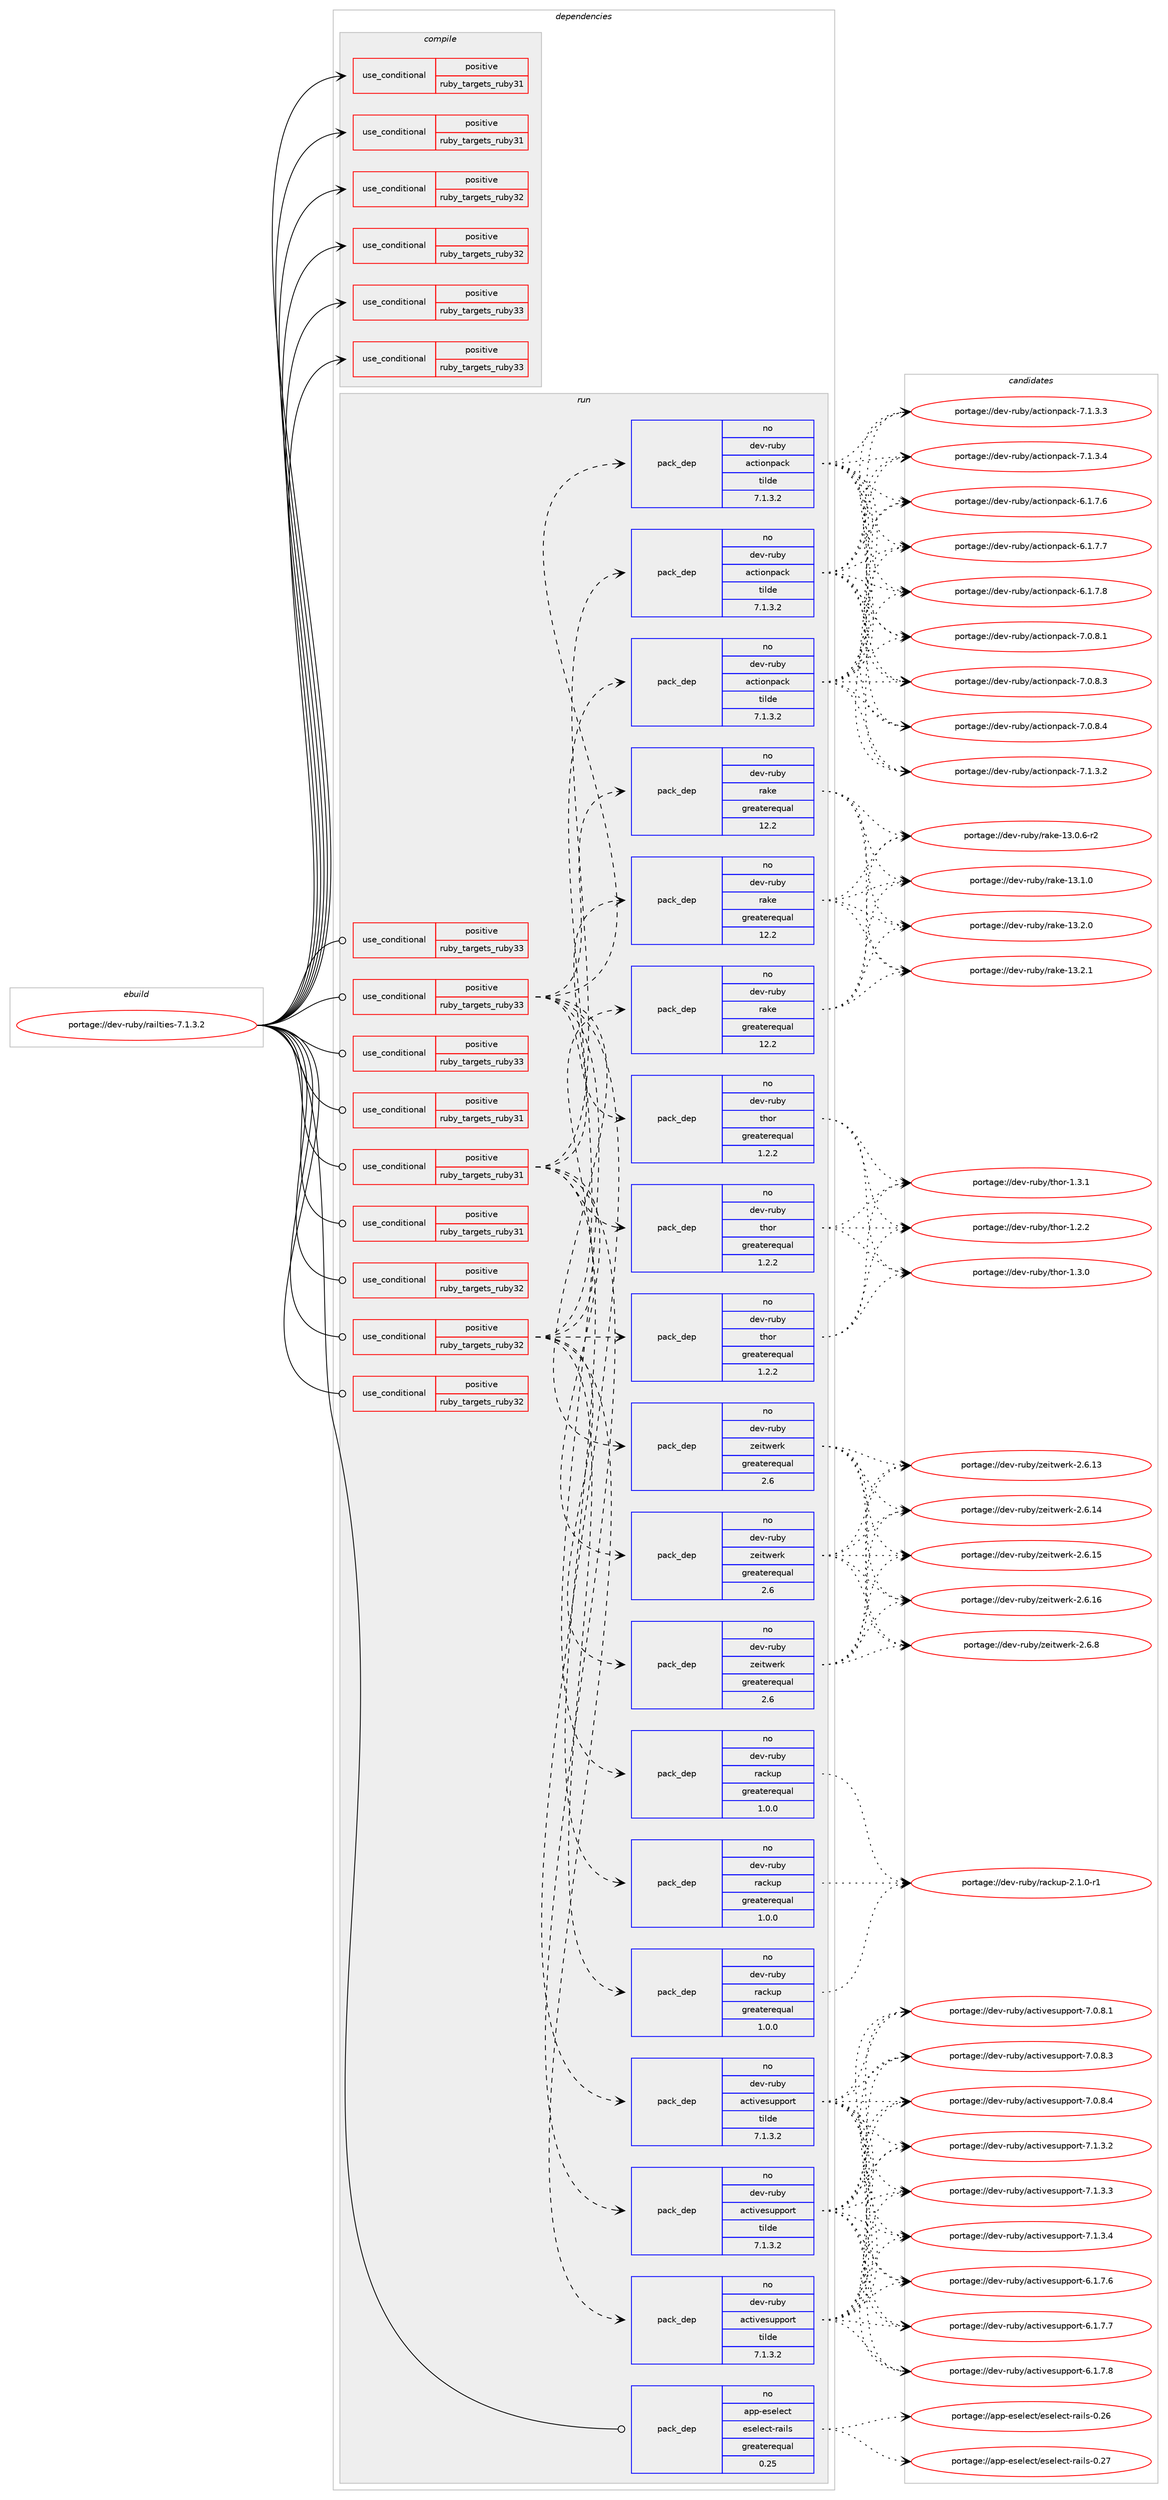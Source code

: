 digraph prolog {

# *************
# Graph options
# *************

newrank=true;
concentrate=true;
compound=true;
graph [rankdir=LR,fontname=Helvetica,fontsize=10,ranksep=1.5];#, ranksep=2.5, nodesep=0.2];
edge  [arrowhead=vee];
node  [fontname=Helvetica,fontsize=10];

# **********
# The ebuild
# **********

subgraph cluster_leftcol {
color=gray;
rank=same;
label=<<i>ebuild</i>>;
id [label="portage://dev-ruby/railties-7.1.3.2", color=red, width=4, href="../dev-ruby/railties-7.1.3.2.svg"];
}

# ****************
# The dependencies
# ****************

subgraph cluster_midcol {
color=gray;
label=<<i>dependencies</i>>;
subgraph cluster_compile {
fillcolor="#eeeeee";
style=filled;
label=<<i>compile</i>>;
subgraph cond52142 {
dependency100495 [label=<<TABLE BORDER="0" CELLBORDER="1" CELLSPACING="0" CELLPADDING="4"><TR><TD ROWSPAN="3" CELLPADDING="10">use_conditional</TD></TR><TR><TD>positive</TD></TR><TR><TD>ruby_targets_ruby31</TD></TR></TABLE>>, shape=none, color=red];
# *** BEGIN UNKNOWN DEPENDENCY TYPE (TODO) ***
# dependency100495 -> package_dependency(portage://dev-ruby/railties-7.1.3.2,install,no,dev-lang,ruby,none,[,,],[slot(3.1)],[])
# *** END UNKNOWN DEPENDENCY TYPE (TODO) ***

}
id:e -> dependency100495:w [weight=20,style="solid",arrowhead="vee"];
subgraph cond52143 {
dependency100496 [label=<<TABLE BORDER="0" CELLBORDER="1" CELLSPACING="0" CELLPADDING="4"><TR><TD ROWSPAN="3" CELLPADDING="10">use_conditional</TD></TR><TR><TD>positive</TD></TR><TR><TD>ruby_targets_ruby31</TD></TR></TABLE>>, shape=none, color=red];
# *** BEGIN UNKNOWN DEPENDENCY TYPE (TODO) ***
# dependency100496 -> package_dependency(portage://dev-ruby/railties-7.1.3.2,install,no,virtual,rubygems,none,[,,],[],[use(enable(ruby_targets_ruby31),negative)])
# *** END UNKNOWN DEPENDENCY TYPE (TODO) ***

}
id:e -> dependency100496:w [weight=20,style="solid",arrowhead="vee"];
subgraph cond52144 {
dependency100497 [label=<<TABLE BORDER="0" CELLBORDER="1" CELLSPACING="0" CELLPADDING="4"><TR><TD ROWSPAN="3" CELLPADDING="10">use_conditional</TD></TR><TR><TD>positive</TD></TR><TR><TD>ruby_targets_ruby32</TD></TR></TABLE>>, shape=none, color=red];
# *** BEGIN UNKNOWN DEPENDENCY TYPE (TODO) ***
# dependency100497 -> package_dependency(portage://dev-ruby/railties-7.1.3.2,install,no,dev-lang,ruby,none,[,,],[slot(3.2)],[])
# *** END UNKNOWN DEPENDENCY TYPE (TODO) ***

}
id:e -> dependency100497:w [weight=20,style="solid",arrowhead="vee"];
subgraph cond52145 {
dependency100498 [label=<<TABLE BORDER="0" CELLBORDER="1" CELLSPACING="0" CELLPADDING="4"><TR><TD ROWSPAN="3" CELLPADDING="10">use_conditional</TD></TR><TR><TD>positive</TD></TR><TR><TD>ruby_targets_ruby32</TD></TR></TABLE>>, shape=none, color=red];
# *** BEGIN UNKNOWN DEPENDENCY TYPE (TODO) ***
# dependency100498 -> package_dependency(portage://dev-ruby/railties-7.1.3.2,install,no,virtual,rubygems,none,[,,],[],[use(enable(ruby_targets_ruby32),negative)])
# *** END UNKNOWN DEPENDENCY TYPE (TODO) ***

}
id:e -> dependency100498:w [weight=20,style="solid",arrowhead="vee"];
subgraph cond52146 {
dependency100499 [label=<<TABLE BORDER="0" CELLBORDER="1" CELLSPACING="0" CELLPADDING="4"><TR><TD ROWSPAN="3" CELLPADDING="10">use_conditional</TD></TR><TR><TD>positive</TD></TR><TR><TD>ruby_targets_ruby33</TD></TR></TABLE>>, shape=none, color=red];
# *** BEGIN UNKNOWN DEPENDENCY TYPE (TODO) ***
# dependency100499 -> package_dependency(portage://dev-ruby/railties-7.1.3.2,install,no,dev-lang,ruby,none,[,,],[slot(3.3)],[])
# *** END UNKNOWN DEPENDENCY TYPE (TODO) ***

}
id:e -> dependency100499:w [weight=20,style="solid",arrowhead="vee"];
subgraph cond52147 {
dependency100500 [label=<<TABLE BORDER="0" CELLBORDER="1" CELLSPACING="0" CELLPADDING="4"><TR><TD ROWSPAN="3" CELLPADDING="10">use_conditional</TD></TR><TR><TD>positive</TD></TR><TR><TD>ruby_targets_ruby33</TD></TR></TABLE>>, shape=none, color=red];
# *** BEGIN UNKNOWN DEPENDENCY TYPE (TODO) ***
# dependency100500 -> package_dependency(portage://dev-ruby/railties-7.1.3.2,install,no,virtual,rubygems,none,[,,],[],[use(enable(ruby_targets_ruby33),negative)])
# *** END UNKNOWN DEPENDENCY TYPE (TODO) ***

}
id:e -> dependency100500:w [weight=20,style="solid",arrowhead="vee"];
}
subgraph cluster_compileandrun {
fillcolor="#eeeeee";
style=filled;
label=<<i>compile and run</i>>;
}
subgraph cluster_run {
fillcolor="#eeeeee";
style=filled;
label=<<i>run</i>>;
subgraph cond52148 {
dependency100501 [label=<<TABLE BORDER="0" CELLBORDER="1" CELLSPACING="0" CELLPADDING="4"><TR><TD ROWSPAN="3" CELLPADDING="10">use_conditional</TD></TR><TR><TD>positive</TD></TR><TR><TD>ruby_targets_ruby31</TD></TR></TABLE>>, shape=none, color=red];
# *** BEGIN UNKNOWN DEPENDENCY TYPE (TODO) ***
# dependency100501 -> package_dependency(portage://dev-ruby/railties-7.1.3.2,run,no,dev-lang,ruby,none,[,,],[slot(3.1)],[])
# *** END UNKNOWN DEPENDENCY TYPE (TODO) ***

}
id:e -> dependency100501:w [weight=20,style="solid",arrowhead="odot"];
subgraph cond52149 {
dependency100502 [label=<<TABLE BORDER="0" CELLBORDER="1" CELLSPACING="0" CELLPADDING="4"><TR><TD ROWSPAN="3" CELLPADDING="10">use_conditional</TD></TR><TR><TD>positive</TD></TR><TR><TD>ruby_targets_ruby31</TD></TR></TABLE>>, shape=none, color=red];
subgraph pack47036 {
dependency100503 [label=<<TABLE BORDER="0" CELLBORDER="1" CELLSPACING="0" CELLPADDING="4" WIDTH="220"><TR><TD ROWSPAN="6" CELLPADDING="30">pack_dep</TD></TR><TR><TD WIDTH="110">no</TD></TR><TR><TD>dev-ruby</TD></TR><TR><TD>actionpack</TD></TR><TR><TD>tilde</TD></TR><TR><TD>7.1.3.2</TD></TR></TABLE>>, shape=none, color=blue];
}
dependency100502:e -> dependency100503:w [weight=20,style="dashed",arrowhead="vee"];
subgraph pack47037 {
dependency100504 [label=<<TABLE BORDER="0" CELLBORDER="1" CELLSPACING="0" CELLPADDING="4" WIDTH="220"><TR><TD ROWSPAN="6" CELLPADDING="30">pack_dep</TD></TR><TR><TD WIDTH="110">no</TD></TR><TR><TD>dev-ruby</TD></TR><TR><TD>activesupport</TD></TR><TR><TD>tilde</TD></TR><TR><TD>7.1.3.2</TD></TR></TABLE>>, shape=none, color=blue];
}
dependency100502:e -> dependency100504:w [weight=20,style="dashed",arrowhead="vee"];
# *** BEGIN UNKNOWN DEPENDENCY TYPE (TODO) ***
# dependency100502 -> package_dependency(portage://dev-ruby/railties-7.1.3.2,run,no,dev-ruby,irb,none,[,,],[],[use(enable(ruby_targets_ruby31),negative)])
# *** END UNKNOWN DEPENDENCY TYPE (TODO) ***

subgraph pack47038 {
dependency100505 [label=<<TABLE BORDER="0" CELLBORDER="1" CELLSPACING="0" CELLPADDING="4" WIDTH="220"><TR><TD ROWSPAN="6" CELLPADDING="30">pack_dep</TD></TR><TR><TD WIDTH="110">no</TD></TR><TR><TD>dev-ruby</TD></TR><TR><TD>rackup</TD></TR><TR><TD>greaterequal</TD></TR><TR><TD>1.0.0</TD></TR></TABLE>>, shape=none, color=blue];
}
dependency100502:e -> dependency100505:w [weight=20,style="dashed",arrowhead="vee"];
subgraph pack47039 {
dependency100506 [label=<<TABLE BORDER="0" CELLBORDER="1" CELLSPACING="0" CELLPADDING="4" WIDTH="220"><TR><TD ROWSPAN="6" CELLPADDING="30">pack_dep</TD></TR><TR><TD WIDTH="110">no</TD></TR><TR><TD>dev-ruby</TD></TR><TR><TD>rake</TD></TR><TR><TD>greaterequal</TD></TR><TR><TD>12.2</TD></TR></TABLE>>, shape=none, color=blue];
}
dependency100502:e -> dependency100506:w [weight=20,style="dashed",arrowhead="vee"];
subgraph pack47040 {
dependency100507 [label=<<TABLE BORDER="0" CELLBORDER="1" CELLSPACING="0" CELLPADDING="4" WIDTH="220"><TR><TD ROWSPAN="6" CELLPADDING="30">pack_dep</TD></TR><TR><TD WIDTH="110">no</TD></TR><TR><TD>dev-ruby</TD></TR><TR><TD>thor</TD></TR><TR><TD>greaterequal</TD></TR><TR><TD>1.2.2</TD></TR></TABLE>>, shape=none, color=blue];
}
dependency100502:e -> dependency100507:w [weight=20,style="dashed",arrowhead="vee"];
subgraph pack47041 {
dependency100508 [label=<<TABLE BORDER="0" CELLBORDER="1" CELLSPACING="0" CELLPADDING="4" WIDTH="220"><TR><TD ROWSPAN="6" CELLPADDING="30">pack_dep</TD></TR><TR><TD WIDTH="110">no</TD></TR><TR><TD>dev-ruby</TD></TR><TR><TD>zeitwerk</TD></TR><TR><TD>greaterequal</TD></TR><TR><TD>2.6</TD></TR></TABLE>>, shape=none, color=blue];
}
dependency100502:e -> dependency100508:w [weight=20,style="dashed",arrowhead="vee"];
}
id:e -> dependency100502:w [weight=20,style="solid",arrowhead="odot"];
subgraph cond52150 {
dependency100509 [label=<<TABLE BORDER="0" CELLBORDER="1" CELLSPACING="0" CELLPADDING="4"><TR><TD ROWSPAN="3" CELLPADDING="10">use_conditional</TD></TR><TR><TD>positive</TD></TR><TR><TD>ruby_targets_ruby31</TD></TR></TABLE>>, shape=none, color=red];
# *** BEGIN UNKNOWN DEPENDENCY TYPE (TODO) ***
# dependency100509 -> package_dependency(portage://dev-ruby/railties-7.1.3.2,run,no,virtual,rubygems,none,[,,],[],[use(enable(ruby_targets_ruby31),negative)])
# *** END UNKNOWN DEPENDENCY TYPE (TODO) ***

}
id:e -> dependency100509:w [weight=20,style="solid",arrowhead="odot"];
subgraph cond52151 {
dependency100510 [label=<<TABLE BORDER="0" CELLBORDER="1" CELLSPACING="0" CELLPADDING="4"><TR><TD ROWSPAN="3" CELLPADDING="10">use_conditional</TD></TR><TR><TD>positive</TD></TR><TR><TD>ruby_targets_ruby32</TD></TR></TABLE>>, shape=none, color=red];
# *** BEGIN UNKNOWN DEPENDENCY TYPE (TODO) ***
# dependency100510 -> package_dependency(portage://dev-ruby/railties-7.1.3.2,run,no,dev-lang,ruby,none,[,,],[slot(3.2)],[])
# *** END UNKNOWN DEPENDENCY TYPE (TODO) ***

}
id:e -> dependency100510:w [weight=20,style="solid",arrowhead="odot"];
subgraph cond52152 {
dependency100511 [label=<<TABLE BORDER="0" CELLBORDER="1" CELLSPACING="0" CELLPADDING="4"><TR><TD ROWSPAN="3" CELLPADDING="10">use_conditional</TD></TR><TR><TD>positive</TD></TR><TR><TD>ruby_targets_ruby32</TD></TR></TABLE>>, shape=none, color=red];
subgraph pack47042 {
dependency100512 [label=<<TABLE BORDER="0" CELLBORDER="1" CELLSPACING="0" CELLPADDING="4" WIDTH="220"><TR><TD ROWSPAN="6" CELLPADDING="30">pack_dep</TD></TR><TR><TD WIDTH="110">no</TD></TR><TR><TD>dev-ruby</TD></TR><TR><TD>actionpack</TD></TR><TR><TD>tilde</TD></TR><TR><TD>7.1.3.2</TD></TR></TABLE>>, shape=none, color=blue];
}
dependency100511:e -> dependency100512:w [weight=20,style="dashed",arrowhead="vee"];
subgraph pack47043 {
dependency100513 [label=<<TABLE BORDER="0" CELLBORDER="1" CELLSPACING="0" CELLPADDING="4" WIDTH="220"><TR><TD ROWSPAN="6" CELLPADDING="30">pack_dep</TD></TR><TR><TD WIDTH="110">no</TD></TR><TR><TD>dev-ruby</TD></TR><TR><TD>activesupport</TD></TR><TR><TD>tilde</TD></TR><TR><TD>7.1.3.2</TD></TR></TABLE>>, shape=none, color=blue];
}
dependency100511:e -> dependency100513:w [weight=20,style="dashed",arrowhead="vee"];
# *** BEGIN UNKNOWN DEPENDENCY TYPE (TODO) ***
# dependency100511 -> package_dependency(portage://dev-ruby/railties-7.1.3.2,run,no,dev-ruby,irb,none,[,,],[],[use(enable(ruby_targets_ruby32),negative)])
# *** END UNKNOWN DEPENDENCY TYPE (TODO) ***

subgraph pack47044 {
dependency100514 [label=<<TABLE BORDER="0" CELLBORDER="1" CELLSPACING="0" CELLPADDING="4" WIDTH="220"><TR><TD ROWSPAN="6" CELLPADDING="30">pack_dep</TD></TR><TR><TD WIDTH="110">no</TD></TR><TR><TD>dev-ruby</TD></TR><TR><TD>rackup</TD></TR><TR><TD>greaterequal</TD></TR><TR><TD>1.0.0</TD></TR></TABLE>>, shape=none, color=blue];
}
dependency100511:e -> dependency100514:w [weight=20,style="dashed",arrowhead="vee"];
subgraph pack47045 {
dependency100515 [label=<<TABLE BORDER="0" CELLBORDER="1" CELLSPACING="0" CELLPADDING="4" WIDTH="220"><TR><TD ROWSPAN="6" CELLPADDING="30">pack_dep</TD></TR><TR><TD WIDTH="110">no</TD></TR><TR><TD>dev-ruby</TD></TR><TR><TD>rake</TD></TR><TR><TD>greaterequal</TD></TR><TR><TD>12.2</TD></TR></TABLE>>, shape=none, color=blue];
}
dependency100511:e -> dependency100515:w [weight=20,style="dashed",arrowhead="vee"];
subgraph pack47046 {
dependency100516 [label=<<TABLE BORDER="0" CELLBORDER="1" CELLSPACING="0" CELLPADDING="4" WIDTH="220"><TR><TD ROWSPAN="6" CELLPADDING="30">pack_dep</TD></TR><TR><TD WIDTH="110">no</TD></TR><TR><TD>dev-ruby</TD></TR><TR><TD>thor</TD></TR><TR><TD>greaterequal</TD></TR><TR><TD>1.2.2</TD></TR></TABLE>>, shape=none, color=blue];
}
dependency100511:e -> dependency100516:w [weight=20,style="dashed",arrowhead="vee"];
subgraph pack47047 {
dependency100517 [label=<<TABLE BORDER="0" CELLBORDER="1" CELLSPACING="0" CELLPADDING="4" WIDTH="220"><TR><TD ROWSPAN="6" CELLPADDING="30">pack_dep</TD></TR><TR><TD WIDTH="110">no</TD></TR><TR><TD>dev-ruby</TD></TR><TR><TD>zeitwerk</TD></TR><TR><TD>greaterequal</TD></TR><TR><TD>2.6</TD></TR></TABLE>>, shape=none, color=blue];
}
dependency100511:e -> dependency100517:w [weight=20,style="dashed",arrowhead="vee"];
}
id:e -> dependency100511:w [weight=20,style="solid",arrowhead="odot"];
subgraph cond52153 {
dependency100518 [label=<<TABLE BORDER="0" CELLBORDER="1" CELLSPACING="0" CELLPADDING="4"><TR><TD ROWSPAN="3" CELLPADDING="10">use_conditional</TD></TR><TR><TD>positive</TD></TR><TR><TD>ruby_targets_ruby32</TD></TR></TABLE>>, shape=none, color=red];
# *** BEGIN UNKNOWN DEPENDENCY TYPE (TODO) ***
# dependency100518 -> package_dependency(portage://dev-ruby/railties-7.1.3.2,run,no,virtual,rubygems,none,[,,],[],[use(enable(ruby_targets_ruby32),negative)])
# *** END UNKNOWN DEPENDENCY TYPE (TODO) ***

}
id:e -> dependency100518:w [weight=20,style="solid",arrowhead="odot"];
subgraph cond52154 {
dependency100519 [label=<<TABLE BORDER="0" CELLBORDER="1" CELLSPACING="0" CELLPADDING="4"><TR><TD ROWSPAN="3" CELLPADDING="10">use_conditional</TD></TR><TR><TD>positive</TD></TR><TR><TD>ruby_targets_ruby33</TD></TR></TABLE>>, shape=none, color=red];
# *** BEGIN UNKNOWN DEPENDENCY TYPE (TODO) ***
# dependency100519 -> package_dependency(portage://dev-ruby/railties-7.1.3.2,run,no,dev-lang,ruby,none,[,,],[slot(3.3)],[])
# *** END UNKNOWN DEPENDENCY TYPE (TODO) ***

}
id:e -> dependency100519:w [weight=20,style="solid",arrowhead="odot"];
subgraph cond52155 {
dependency100520 [label=<<TABLE BORDER="0" CELLBORDER="1" CELLSPACING="0" CELLPADDING="4"><TR><TD ROWSPAN="3" CELLPADDING="10">use_conditional</TD></TR><TR><TD>positive</TD></TR><TR><TD>ruby_targets_ruby33</TD></TR></TABLE>>, shape=none, color=red];
subgraph pack47048 {
dependency100521 [label=<<TABLE BORDER="0" CELLBORDER="1" CELLSPACING="0" CELLPADDING="4" WIDTH="220"><TR><TD ROWSPAN="6" CELLPADDING="30">pack_dep</TD></TR><TR><TD WIDTH="110">no</TD></TR><TR><TD>dev-ruby</TD></TR><TR><TD>actionpack</TD></TR><TR><TD>tilde</TD></TR><TR><TD>7.1.3.2</TD></TR></TABLE>>, shape=none, color=blue];
}
dependency100520:e -> dependency100521:w [weight=20,style="dashed",arrowhead="vee"];
subgraph pack47049 {
dependency100522 [label=<<TABLE BORDER="0" CELLBORDER="1" CELLSPACING="0" CELLPADDING="4" WIDTH="220"><TR><TD ROWSPAN="6" CELLPADDING="30">pack_dep</TD></TR><TR><TD WIDTH="110">no</TD></TR><TR><TD>dev-ruby</TD></TR><TR><TD>activesupport</TD></TR><TR><TD>tilde</TD></TR><TR><TD>7.1.3.2</TD></TR></TABLE>>, shape=none, color=blue];
}
dependency100520:e -> dependency100522:w [weight=20,style="dashed",arrowhead="vee"];
# *** BEGIN UNKNOWN DEPENDENCY TYPE (TODO) ***
# dependency100520 -> package_dependency(portage://dev-ruby/railties-7.1.3.2,run,no,dev-ruby,irb,none,[,,],[],[use(enable(ruby_targets_ruby33),negative)])
# *** END UNKNOWN DEPENDENCY TYPE (TODO) ***

subgraph pack47050 {
dependency100523 [label=<<TABLE BORDER="0" CELLBORDER="1" CELLSPACING="0" CELLPADDING="4" WIDTH="220"><TR><TD ROWSPAN="6" CELLPADDING="30">pack_dep</TD></TR><TR><TD WIDTH="110">no</TD></TR><TR><TD>dev-ruby</TD></TR><TR><TD>rackup</TD></TR><TR><TD>greaterequal</TD></TR><TR><TD>1.0.0</TD></TR></TABLE>>, shape=none, color=blue];
}
dependency100520:e -> dependency100523:w [weight=20,style="dashed",arrowhead="vee"];
subgraph pack47051 {
dependency100524 [label=<<TABLE BORDER="0" CELLBORDER="1" CELLSPACING="0" CELLPADDING="4" WIDTH="220"><TR><TD ROWSPAN="6" CELLPADDING="30">pack_dep</TD></TR><TR><TD WIDTH="110">no</TD></TR><TR><TD>dev-ruby</TD></TR><TR><TD>rake</TD></TR><TR><TD>greaterequal</TD></TR><TR><TD>12.2</TD></TR></TABLE>>, shape=none, color=blue];
}
dependency100520:e -> dependency100524:w [weight=20,style="dashed",arrowhead="vee"];
subgraph pack47052 {
dependency100525 [label=<<TABLE BORDER="0" CELLBORDER="1" CELLSPACING="0" CELLPADDING="4" WIDTH="220"><TR><TD ROWSPAN="6" CELLPADDING="30">pack_dep</TD></TR><TR><TD WIDTH="110">no</TD></TR><TR><TD>dev-ruby</TD></TR><TR><TD>thor</TD></TR><TR><TD>greaterequal</TD></TR><TR><TD>1.2.2</TD></TR></TABLE>>, shape=none, color=blue];
}
dependency100520:e -> dependency100525:w [weight=20,style="dashed",arrowhead="vee"];
subgraph pack47053 {
dependency100526 [label=<<TABLE BORDER="0" CELLBORDER="1" CELLSPACING="0" CELLPADDING="4" WIDTH="220"><TR><TD ROWSPAN="6" CELLPADDING="30">pack_dep</TD></TR><TR><TD WIDTH="110">no</TD></TR><TR><TD>dev-ruby</TD></TR><TR><TD>zeitwerk</TD></TR><TR><TD>greaterequal</TD></TR><TR><TD>2.6</TD></TR></TABLE>>, shape=none, color=blue];
}
dependency100520:e -> dependency100526:w [weight=20,style="dashed",arrowhead="vee"];
}
id:e -> dependency100520:w [weight=20,style="solid",arrowhead="odot"];
subgraph cond52156 {
dependency100527 [label=<<TABLE BORDER="0" CELLBORDER="1" CELLSPACING="0" CELLPADDING="4"><TR><TD ROWSPAN="3" CELLPADDING="10">use_conditional</TD></TR><TR><TD>positive</TD></TR><TR><TD>ruby_targets_ruby33</TD></TR></TABLE>>, shape=none, color=red];
# *** BEGIN UNKNOWN DEPENDENCY TYPE (TODO) ***
# dependency100527 -> package_dependency(portage://dev-ruby/railties-7.1.3.2,run,no,virtual,rubygems,none,[,,],[],[use(enable(ruby_targets_ruby33),negative)])
# *** END UNKNOWN DEPENDENCY TYPE (TODO) ***

}
id:e -> dependency100527:w [weight=20,style="solid",arrowhead="odot"];
subgraph pack47054 {
dependency100528 [label=<<TABLE BORDER="0" CELLBORDER="1" CELLSPACING="0" CELLPADDING="4" WIDTH="220"><TR><TD ROWSPAN="6" CELLPADDING="30">pack_dep</TD></TR><TR><TD WIDTH="110">no</TD></TR><TR><TD>app-eselect</TD></TR><TR><TD>eselect-rails</TD></TR><TR><TD>greaterequal</TD></TR><TR><TD>0.25</TD></TR></TABLE>>, shape=none, color=blue];
}
id:e -> dependency100528:w [weight=20,style="solid",arrowhead="odot"];
}
}

# **************
# The candidates
# **************

subgraph cluster_choices {
rank=same;
color=gray;
label=<<i>candidates</i>>;

subgraph choice47036 {
color=black;
nodesep=1;
choice100101118451141179812147979911610511111011297991074554464946554654 [label="portage://dev-ruby/actionpack-6.1.7.6", color=red, width=4,href="../dev-ruby/actionpack-6.1.7.6.svg"];
choice100101118451141179812147979911610511111011297991074554464946554655 [label="portage://dev-ruby/actionpack-6.1.7.7", color=red, width=4,href="../dev-ruby/actionpack-6.1.7.7.svg"];
choice100101118451141179812147979911610511111011297991074554464946554656 [label="portage://dev-ruby/actionpack-6.1.7.8", color=red, width=4,href="../dev-ruby/actionpack-6.1.7.8.svg"];
choice100101118451141179812147979911610511111011297991074555464846564649 [label="portage://dev-ruby/actionpack-7.0.8.1", color=red, width=4,href="../dev-ruby/actionpack-7.0.8.1.svg"];
choice100101118451141179812147979911610511111011297991074555464846564651 [label="portage://dev-ruby/actionpack-7.0.8.3", color=red, width=4,href="../dev-ruby/actionpack-7.0.8.3.svg"];
choice100101118451141179812147979911610511111011297991074555464846564652 [label="portage://dev-ruby/actionpack-7.0.8.4", color=red, width=4,href="../dev-ruby/actionpack-7.0.8.4.svg"];
choice100101118451141179812147979911610511111011297991074555464946514650 [label="portage://dev-ruby/actionpack-7.1.3.2", color=red, width=4,href="../dev-ruby/actionpack-7.1.3.2.svg"];
choice100101118451141179812147979911610511111011297991074555464946514651 [label="portage://dev-ruby/actionpack-7.1.3.3", color=red, width=4,href="../dev-ruby/actionpack-7.1.3.3.svg"];
choice100101118451141179812147979911610511111011297991074555464946514652 [label="portage://dev-ruby/actionpack-7.1.3.4", color=red, width=4,href="../dev-ruby/actionpack-7.1.3.4.svg"];
dependency100503:e -> choice100101118451141179812147979911610511111011297991074554464946554654:w [style=dotted,weight="100"];
dependency100503:e -> choice100101118451141179812147979911610511111011297991074554464946554655:w [style=dotted,weight="100"];
dependency100503:e -> choice100101118451141179812147979911610511111011297991074554464946554656:w [style=dotted,weight="100"];
dependency100503:e -> choice100101118451141179812147979911610511111011297991074555464846564649:w [style=dotted,weight="100"];
dependency100503:e -> choice100101118451141179812147979911610511111011297991074555464846564651:w [style=dotted,weight="100"];
dependency100503:e -> choice100101118451141179812147979911610511111011297991074555464846564652:w [style=dotted,weight="100"];
dependency100503:e -> choice100101118451141179812147979911610511111011297991074555464946514650:w [style=dotted,weight="100"];
dependency100503:e -> choice100101118451141179812147979911610511111011297991074555464946514651:w [style=dotted,weight="100"];
dependency100503:e -> choice100101118451141179812147979911610511111011297991074555464946514652:w [style=dotted,weight="100"];
}
subgraph choice47037 {
color=black;
nodesep=1;
choice10010111845114117981214797991161051181011151171121121111141164554464946554654 [label="portage://dev-ruby/activesupport-6.1.7.6", color=red, width=4,href="../dev-ruby/activesupport-6.1.7.6.svg"];
choice10010111845114117981214797991161051181011151171121121111141164554464946554655 [label="portage://dev-ruby/activesupport-6.1.7.7", color=red, width=4,href="../dev-ruby/activesupport-6.1.7.7.svg"];
choice10010111845114117981214797991161051181011151171121121111141164554464946554656 [label="portage://dev-ruby/activesupport-6.1.7.8", color=red, width=4,href="../dev-ruby/activesupport-6.1.7.8.svg"];
choice10010111845114117981214797991161051181011151171121121111141164555464846564649 [label="portage://dev-ruby/activesupport-7.0.8.1", color=red, width=4,href="../dev-ruby/activesupport-7.0.8.1.svg"];
choice10010111845114117981214797991161051181011151171121121111141164555464846564651 [label="portage://dev-ruby/activesupport-7.0.8.3", color=red, width=4,href="../dev-ruby/activesupport-7.0.8.3.svg"];
choice10010111845114117981214797991161051181011151171121121111141164555464846564652 [label="portage://dev-ruby/activesupport-7.0.8.4", color=red, width=4,href="../dev-ruby/activesupport-7.0.8.4.svg"];
choice10010111845114117981214797991161051181011151171121121111141164555464946514650 [label="portage://dev-ruby/activesupport-7.1.3.2", color=red, width=4,href="../dev-ruby/activesupport-7.1.3.2.svg"];
choice10010111845114117981214797991161051181011151171121121111141164555464946514651 [label="portage://dev-ruby/activesupport-7.1.3.3", color=red, width=4,href="../dev-ruby/activesupport-7.1.3.3.svg"];
choice10010111845114117981214797991161051181011151171121121111141164555464946514652 [label="portage://dev-ruby/activesupport-7.1.3.4", color=red, width=4,href="../dev-ruby/activesupport-7.1.3.4.svg"];
dependency100504:e -> choice10010111845114117981214797991161051181011151171121121111141164554464946554654:w [style=dotted,weight="100"];
dependency100504:e -> choice10010111845114117981214797991161051181011151171121121111141164554464946554655:w [style=dotted,weight="100"];
dependency100504:e -> choice10010111845114117981214797991161051181011151171121121111141164554464946554656:w [style=dotted,weight="100"];
dependency100504:e -> choice10010111845114117981214797991161051181011151171121121111141164555464846564649:w [style=dotted,weight="100"];
dependency100504:e -> choice10010111845114117981214797991161051181011151171121121111141164555464846564651:w [style=dotted,weight="100"];
dependency100504:e -> choice10010111845114117981214797991161051181011151171121121111141164555464846564652:w [style=dotted,weight="100"];
dependency100504:e -> choice10010111845114117981214797991161051181011151171121121111141164555464946514650:w [style=dotted,weight="100"];
dependency100504:e -> choice10010111845114117981214797991161051181011151171121121111141164555464946514651:w [style=dotted,weight="100"];
dependency100504:e -> choice10010111845114117981214797991161051181011151171121121111141164555464946514652:w [style=dotted,weight="100"];
}
subgraph choice47038 {
color=black;
nodesep=1;
choice10010111845114117981214711497991071171124550464946484511449 [label="portage://dev-ruby/rackup-2.1.0-r1", color=red, width=4,href="../dev-ruby/rackup-2.1.0-r1.svg"];
dependency100505:e -> choice10010111845114117981214711497991071171124550464946484511449:w [style=dotted,weight="100"];
}
subgraph choice47039 {
color=black;
nodesep=1;
choice10010111845114117981214711497107101454951464846544511450 [label="portage://dev-ruby/rake-13.0.6-r2", color=red, width=4,href="../dev-ruby/rake-13.0.6-r2.svg"];
choice1001011184511411798121471149710710145495146494648 [label="portage://dev-ruby/rake-13.1.0", color=red, width=4,href="../dev-ruby/rake-13.1.0.svg"];
choice1001011184511411798121471149710710145495146504648 [label="portage://dev-ruby/rake-13.2.0", color=red, width=4,href="../dev-ruby/rake-13.2.0.svg"];
choice1001011184511411798121471149710710145495146504649 [label="portage://dev-ruby/rake-13.2.1", color=red, width=4,href="../dev-ruby/rake-13.2.1.svg"];
dependency100506:e -> choice10010111845114117981214711497107101454951464846544511450:w [style=dotted,weight="100"];
dependency100506:e -> choice1001011184511411798121471149710710145495146494648:w [style=dotted,weight="100"];
dependency100506:e -> choice1001011184511411798121471149710710145495146504648:w [style=dotted,weight="100"];
dependency100506:e -> choice1001011184511411798121471149710710145495146504649:w [style=dotted,weight="100"];
}
subgraph choice47040 {
color=black;
nodesep=1;
choice100101118451141179812147116104111114454946504650 [label="portage://dev-ruby/thor-1.2.2", color=red, width=4,href="../dev-ruby/thor-1.2.2.svg"];
choice100101118451141179812147116104111114454946514648 [label="portage://dev-ruby/thor-1.3.0", color=red, width=4,href="../dev-ruby/thor-1.3.0.svg"];
choice100101118451141179812147116104111114454946514649 [label="portage://dev-ruby/thor-1.3.1", color=red, width=4,href="../dev-ruby/thor-1.3.1.svg"];
dependency100507:e -> choice100101118451141179812147116104111114454946504650:w [style=dotted,weight="100"];
dependency100507:e -> choice100101118451141179812147116104111114454946514648:w [style=dotted,weight="100"];
dependency100507:e -> choice100101118451141179812147116104111114454946514649:w [style=dotted,weight="100"];
}
subgraph choice47041 {
color=black;
nodesep=1;
choice10010111845114117981214712210110511611910111410745504654464951 [label="portage://dev-ruby/zeitwerk-2.6.13", color=red, width=4,href="../dev-ruby/zeitwerk-2.6.13.svg"];
choice10010111845114117981214712210110511611910111410745504654464952 [label="portage://dev-ruby/zeitwerk-2.6.14", color=red, width=4,href="../dev-ruby/zeitwerk-2.6.14.svg"];
choice10010111845114117981214712210110511611910111410745504654464953 [label="portage://dev-ruby/zeitwerk-2.6.15", color=red, width=4,href="../dev-ruby/zeitwerk-2.6.15.svg"];
choice10010111845114117981214712210110511611910111410745504654464954 [label="portage://dev-ruby/zeitwerk-2.6.16", color=red, width=4,href="../dev-ruby/zeitwerk-2.6.16.svg"];
choice100101118451141179812147122101105116119101114107455046544656 [label="portage://dev-ruby/zeitwerk-2.6.8", color=red, width=4,href="../dev-ruby/zeitwerk-2.6.8.svg"];
dependency100508:e -> choice10010111845114117981214712210110511611910111410745504654464951:w [style=dotted,weight="100"];
dependency100508:e -> choice10010111845114117981214712210110511611910111410745504654464952:w [style=dotted,weight="100"];
dependency100508:e -> choice10010111845114117981214712210110511611910111410745504654464953:w [style=dotted,weight="100"];
dependency100508:e -> choice10010111845114117981214712210110511611910111410745504654464954:w [style=dotted,weight="100"];
dependency100508:e -> choice100101118451141179812147122101105116119101114107455046544656:w [style=dotted,weight="100"];
}
subgraph choice47042 {
color=black;
nodesep=1;
choice100101118451141179812147979911610511111011297991074554464946554654 [label="portage://dev-ruby/actionpack-6.1.7.6", color=red, width=4,href="../dev-ruby/actionpack-6.1.7.6.svg"];
choice100101118451141179812147979911610511111011297991074554464946554655 [label="portage://dev-ruby/actionpack-6.1.7.7", color=red, width=4,href="../dev-ruby/actionpack-6.1.7.7.svg"];
choice100101118451141179812147979911610511111011297991074554464946554656 [label="portage://dev-ruby/actionpack-6.1.7.8", color=red, width=4,href="../dev-ruby/actionpack-6.1.7.8.svg"];
choice100101118451141179812147979911610511111011297991074555464846564649 [label="portage://dev-ruby/actionpack-7.0.8.1", color=red, width=4,href="../dev-ruby/actionpack-7.0.8.1.svg"];
choice100101118451141179812147979911610511111011297991074555464846564651 [label="portage://dev-ruby/actionpack-7.0.8.3", color=red, width=4,href="../dev-ruby/actionpack-7.0.8.3.svg"];
choice100101118451141179812147979911610511111011297991074555464846564652 [label="portage://dev-ruby/actionpack-7.0.8.4", color=red, width=4,href="../dev-ruby/actionpack-7.0.8.4.svg"];
choice100101118451141179812147979911610511111011297991074555464946514650 [label="portage://dev-ruby/actionpack-7.1.3.2", color=red, width=4,href="../dev-ruby/actionpack-7.1.3.2.svg"];
choice100101118451141179812147979911610511111011297991074555464946514651 [label="portage://dev-ruby/actionpack-7.1.3.3", color=red, width=4,href="../dev-ruby/actionpack-7.1.3.3.svg"];
choice100101118451141179812147979911610511111011297991074555464946514652 [label="portage://dev-ruby/actionpack-7.1.3.4", color=red, width=4,href="../dev-ruby/actionpack-7.1.3.4.svg"];
dependency100512:e -> choice100101118451141179812147979911610511111011297991074554464946554654:w [style=dotted,weight="100"];
dependency100512:e -> choice100101118451141179812147979911610511111011297991074554464946554655:w [style=dotted,weight="100"];
dependency100512:e -> choice100101118451141179812147979911610511111011297991074554464946554656:w [style=dotted,weight="100"];
dependency100512:e -> choice100101118451141179812147979911610511111011297991074555464846564649:w [style=dotted,weight="100"];
dependency100512:e -> choice100101118451141179812147979911610511111011297991074555464846564651:w [style=dotted,weight="100"];
dependency100512:e -> choice100101118451141179812147979911610511111011297991074555464846564652:w [style=dotted,weight="100"];
dependency100512:e -> choice100101118451141179812147979911610511111011297991074555464946514650:w [style=dotted,weight="100"];
dependency100512:e -> choice100101118451141179812147979911610511111011297991074555464946514651:w [style=dotted,weight="100"];
dependency100512:e -> choice100101118451141179812147979911610511111011297991074555464946514652:w [style=dotted,weight="100"];
}
subgraph choice47043 {
color=black;
nodesep=1;
choice10010111845114117981214797991161051181011151171121121111141164554464946554654 [label="portage://dev-ruby/activesupport-6.1.7.6", color=red, width=4,href="../dev-ruby/activesupport-6.1.7.6.svg"];
choice10010111845114117981214797991161051181011151171121121111141164554464946554655 [label="portage://dev-ruby/activesupport-6.1.7.7", color=red, width=4,href="../dev-ruby/activesupport-6.1.7.7.svg"];
choice10010111845114117981214797991161051181011151171121121111141164554464946554656 [label="portage://dev-ruby/activesupport-6.1.7.8", color=red, width=4,href="../dev-ruby/activesupport-6.1.7.8.svg"];
choice10010111845114117981214797991161051181011151171121121111141164555464846564649 [label="portage://dev-ruby/activesupport-7.0.8.1", color=red, width=4,href="../dev-ruby/activesupport-7.0.8.1.svg"];
choice10010111845114117981214797991161051181011151171121121111141164555464846564651 [label="portage://dev-ruby/activesupport-7.0.8.3", color=red, width=4,href="../dev-ruby/activesupport-7.0.8.3.svg"];
choice10010111845114117981214797991161051181011151171121121111141164555464846564652 [label="portage://dev-ruby/activesupport-7.0.8.4", color=red, width=4,href="../dev-ruby/activesupport-7.0.8.4.svg"];
choice10010111845114117981214797991161051181011151171121121111141164555464946514650 [label="portage://dev-ruby/activesupport-7.1.3.2", color=red, width=4,href="../dev-ruby/activesupport-7.1.3.2.svg"];
choice10010111845114117981214797991161051181011151171121121111141164555464946514651 [label="portage://dev-ruby/activesupport-7.1.3.3", color=red, width=4,href="../dev-ruby/activesupport-7.1.3.3.svg"];
choice10010111845114117981214797991161051181011151171121121111141164555464946514652 [label="portage://dev-ruby/activesupport-7.1.3.4", color=red, width=4,href="../dev-ruby/activesupport-7.1.3.4.svg"];
dependency100513:e -> choice10010111845114117981214797991161051181011151171121121111141164554464946554654:w [style=dotted,weight="100"];
dependency100513:e -> choice10010111845114117981214797991161051181011151171121121111141164554464946554655:w [style=dotted,weight="100"];
dependency100513:e -> choice10010111845114117981214797991161051181011151171121121111141164554464946554656:w [style=dotted,weight="100"];
dependency100513:e -> choice10010111845114117981214797991161051181011151171121121111141164555464846564649:w [style=dotted,weight="100"];
dependency100513:e -> choice10010111845114117981214797991161051181011151171121121111141164555464846564651:w [style=dotted,weight="100"];
dependency100513:e -> choice10010111845114117981214797991161051181011151171121121111141164555464846564652:w [style=dotted,weight="100"];
dependency100513:e -> choice10010111845114117981214797991161051181011151171121121111141164555464946514650:w [style=dotted,weight="100"];
dependency100513:e -> choice10010111845114117981214797991161051181011151171121121111141164555464946514651:w [style=dotted,weight="100"];
dependency100513:e -> choice10010111845114117981214797991161051181011151171121121111141164555464946514652:w [style=dotted,weight="100"];
}
subgraph choice47044 {
color=black;
nodesep=1;
choice10010111845114117981214711497991071171124550464946484511449 [label="portage://dev-ruby/rackup-2.1.0-r1", color=red, width=4,href="../dev-ruby/rackup-2.1.0-r1.svg"];
dependency100514:e -> choice10010111845114117981214711497991071171124550464946484511449:w [style=dotted,weight="100"];
}
subgraph choice47045 {
color=black;
nodesep=1;
choice10010111845114117981214711497107101454951464846544511450 [label="portage://dev-ruby/rake-13.0.6-r2", color=red, width=4,href="../dev-ruby/rake-13.0.6-r2.svg"];
choice1001011184511411798121471149710710145495146494648 [label="portage://dev-ruby/rake-13.1.0", color=red, width=4,href="../dev-ruby/rake-13.1.0.svg"];
choice1001011184511411798121471149710710145495146504648 [label="portage://dev-ruby/rake-13.2.0", color=red, width=4,href="../dev-ruby/rake-13.2.0.svg"];
choice1001011184511411798121471149710710145495146504649 [label="portage://dev-ruby/rake-13.2.1", color=red, width=4,href="../dev-ruby/rake-13.2.1.svg"];
dependency100515:e -> choice10010111845114117981214711497107101454951464846544511450:w [style=dotted,weight="100"];
dependency100515:e -> choice1001011184511411798121471149710710145495146494648:w [style=dotted,weight="100"];
dependency100515:e -> choice1001011184511411798121471149710710145495146504648:w [style=dotted,weight="100"];
dependency100515:e -> choice1001011184511411798121471149710710145495146504649:w [style=dotted,weight="100"];
}
subgraph choice47046 {
color=black;
nodesep=1;
choice100101118451141179812147116104111114454946504650 [label="portage://dev-ruby/thor-1.2.2", color=red, width=4,href="../dev-ruby/thor-1.2.2.svg"];
choice100101118451141179812147116104111114454946514648 [label="portage://dev-ruby/thor-1.3.0", color=red, width=4,href="../dev-ruby/thor-1.3.0.svg"];
choice100101118451141179812147116104111114454946514649 [label="portage://dev-ruby/thor-1.3.1", color=red, width=4,href="../dev-ruby/thor-1.3.1.svg"];
dependency100516:e -> choice100101118451141179812147116104111114454946504650:w [style=dotted,weight="100"];
dependency100516:e -> choice100101118451141179812147116104111114454946514648:w [style=dotted,weight="100"];
dependency100516:e -> choice100101118451141179812147116104111114454946514649:w [style=dotted,weight="100"];
}
subgraph choice47047 {
color=black;
nodesep=1;
choice10010111845114117981214712210110511611910111410745504654464951 [label="portage://dev-ruby/zeitwerk-2.6.13", color=red, width=4,href="../dev-ruby/zeitwerk-2.6.13.svg"];
choice10010111845114117981214712210110511611910111410745504654464952 [label="portage://dev-ruby/zeitwerk-2.6.14", color=red, width=4,href="../dev-ruby/zeitwerk-2.6.14.svg"];
choice10010111845114117981214712210110511611910111410745504654464953 [label="portage://dev-ruby/zeitwerk-2.6.15", color=red, width=4,href="../dev-ruby/zeitwerk-2.6.15.svg"];
choice10010111845114117981214712210110511611910111410745504654464954 [label="portage://dev-ruby/zeitwerk-2.6.16", color=red, width=4,href="../dev-ruby/zeitwerk-2.6.16.svg"];
choice100101118451141179812147122101105116119101114107455046544656 [label="portage://dev-ruby/zeitwerk-2.6.8", color=red, width=4,href="../dev-ruby/zeitwerk-2.6.8.svg"];
dependency100517:e -> choice10010111845114117981214712210110511611910111410745504654464951:w [style=dotted,weight="100"];
dependency100517:e -> choice10010111845114117981214712210110511611910111410745504654464952:w [style=dotted,weight="100"];
dependency100517:e -> choice10010111845114117981214712210110511611910111410745504654464953:w [style=dotted,weight="100"];
dependency100517:e -> choice10010111845114117981214712210110511611910111410745504654464954:w [style=dotted,weight="100"];
dependency100517:e -> choice100101118451141179812147122101105116119101114107455046544656:w [style=dotted,weight="100"];
}
subgraph choice47048 {
color=black;
nodesep=1;
choice100101118451141179812147979911610511111011297991074554464946554654 [label="portage://dev-ruby/actionpack-6.1.7.6", color=red, width=4,href="../dev-ruby/actionpack-6.1.7.6.svg"];
choice100101118451141179812147979911610511111011297991074554464946554655 [label="portage://dev-ruby/actionpack-6.1.7.7", color=red, width=4,href="../dev-ruby/actionpack-6.1.7.7.svg"];
choice100101118451141179812147979911610511111011297991074554464946554656 [label="portage://dev-ruby/actionpack-6.1.7.8", color=red, width=4,href="../dev-ruby/actionpack-6.1.7.8.svg"];
choice100101118451141179812147979911610511111011297991074555464846564649 [label="portage://dev-ruby/actionpack-7.0.8.1", color=red, width=4,href="../dev-ruby/actionpack-7.0.8.1.svg"];
choice100101118451141179812147979911610511111011297991074555464846564651 [label="portage://dev-ruby/actionpack-7.0.8.3", color=red, width=4,href="../dev-ruby/actionpack-7.0.8.3.svg"];
choice100101118451141179812147979911610511111011297991074555464846564652 [label="portage://dev-ruby/actionpack-7.0.8.4", color=red, width=4,href="../dev-ruby/actionpack-7.0.8.4.svg"];
choice100101118451141179812147979911610511111011297991074555464946514650 [label="portage://dev-ruby/actionpack-7.1.3.2", color=red, width=4,href="../dev-ruby/actionpack-7.1.3.2.svg"];
choice100101118451141179812147979911610511111011297991074555464946514651 [label="portage://dev-ruby/actionpack-7.1.3.3", color=red, width=4,href="../dev-ruby/actionpack-7.1.3.3.svg"];
choice100101118451141179812147979911610511111011297991074555464946514652 [label="portage://dev-ruby/actionpack-7.1.3.4", color=red, width=4,href="../dev-ruby/actionpack-7.1.3.4.svg"];
dependency100521:e -> choice100101118451141179812147979911610511111011297991074554464946554654:w [style=dotted,weight="100"];
dependency100521:e -> choice100101118451141179812147979911610511111011297991074554464946554655:w [style=dotted,weight="100"];
dependency100521:e -> choice100101118451141179812147979911610511111011297991074554464946554656:w [style=dotted,weight="100"];
dependency100521:e -> choice100101118451141179812147979911610511111011297991074555464846564649:w [style=dotted,weight="100"];
dependency100521:e -> choice100101118451141179812147979911610511111011297991074555464846564651:w [style=dotted,weight="100"];
dependency100521:e -> choice100101118451141179812147979911610511111011297991074555464846564652:w [style=dotted,weight="100"];
dependency100521:e -> choice100101118451141179812147979911610511111011297991074555464946514650:w [style=dotted,weight="100"];
dependency100521:e -> choice100101118451141179812147979911610511111011297991074555464946514651:w [style=dotted,weight="100"];
dependency100521:e -> choice100101118451141179812147979911610511111011297991074555464946514652:w [style=dotted,weight="100"];
}
subgraph choice47049 {
color=black;
nodesep=1;
choice10010111845114117981214797991161051181011151171121121111141164554464946554654 [label="portage://dev-ruby/activesupport-6.1.7.6", color=red, width=4,href="../dev-ruby/activesupport-6.1.7.6.svg"];
choice10010111845114117981214797991161051181011151171121121111141164554464946554655 [label="portage://dev-ruby/activesupport-6.1.7.7", color=red, width=4,href="../dev-ruby/activesupport-6.1.7.7.svg"];
choice10010111845114117981214797991161051181011151171121121111141164554464946554656 [label="portage://dev-ruby/activesupport-6.1.7.8", color=red, width=4,href="../dev-ruby/activesupport-6.1.7.8.svg"];
choice10010111845114117981214797991161051181011151171121121111141164555464846564649 [label="portage://dev-ruby/activesupport-7.0.8.1", color=red, width=4,href="../dev-ruby/activesupport-7.0.8.1.svg"];
choice10010111845114117981214797991161051181011151171121121111141164555464846564651 [label="portage://dev-ruby/activesupport-7.0.8.3", color=red, width=4,href="../dev-ruby/activesupport-7.0.8.3.svg"];
choice10010111845114117981214797991161051181011151171121121111141164555464846564652 [label="portage://dev-ruby/activesupport-7.0.8.4", color=red, width=4,href="../dev-ruby/activesupport-7.0.8.4.svg"];
choice10010111845114117981214797991161051181011151171121121111141164555464946514650 [label="portage://dev-ruby/activesupport-7.1.3.2", color=red, width=4,href="../dev-ruby/activesupport-7.1.3.2.svg"];
choice10010111845114117981214797991161051181011151171121121111141164555464946514651 [label="portage://dev-ruby/activesupport-7.1.3.3", color=red, width=4,href="../dev-ruby/activesupport-7.1.3.3.svg"];
choice10010111845114117981214797991161051181011151171121121111141164555464946514652 [label="portage://dev-ruby/activesupport-7.1.3.4", color=red, width=4,href="../dev-ruby/activesupport-7.1.3.4.svg"];
dependency100522:e -> choice10010111845114117981214797991161051181011151171121121111141164554464946554654:w [style=dotted,weight="100"];
dependency100522:e -> choice10010111845114117981214797991161051181011151171121121111141164554464946554655:w [style=dotted,weight="100"];
dependency100522:e -> choice10010111845114117981214797991161051181011151171121121111141164554464946554656:w [style=dotted,weight="100"];
dependency100522:e -> choice10010111845114117981214797991161051181011151171121121111141164555464846564649:w [style=dotted,weight="100"];
dependency100522:e -> choice10010111845114117981214797991161051181011151171121121111141164555464846564651:w [style=dotted,weight="100"];
dependency100522:e -> choice10010111845114117981214797991161051181011151171121121111141164555464846564652:w [style=dotted,weight="100"];
dependency100522:e -> choice10010111845114117981214797991161051181011151171121121111141164555464946514650:w [style=dotted,weight="100"];
dependency100522:e -> choice10010111845114117981214797991161051181011151171121121111141164555464946514651:w [style=dotted,weight="100"];
dependency100522:e -> choice10010111845114117981214797991161051181011151171121121111141164555464946514652:w [style=dotted,weight="100"];
}
subgraph choice47050 {
color=black;
nodesep=1;
choice10010111845114117981214711497991071171124550464946484511449 [label="portage://dev-ruby/rackup-2.1.0-r1", color=red, width=4,href="../dev-ruby/rackup-2.1.0-r1.svg"];
dependency100523:e -> choice10010111845114117981214711497991071171124550464946484511449:w [style=dotted,weight="100"];
}
subgraph choice47051 {
color=black;
nodesep=1;
choice10010111845114117981214711497107101454951464846544511450 [label="portage://dev-ruby/rake-13.0.6-r2", color=red, width=4,href="../dev-ruby/rake-13.0.6-r2.svg"];
choice1001011184511411798121471149710710145495146494648 [label="portage://dev-ruby/rake-13.1.0", color=red, width=4,href="../dev-ruby/rake-13.1.0.svg"];
choice1001011184511411798121471149710710145495146504648 [label="portage://dev-ruby/rake-13.2.0", color=red, width=4,href="../dev-ruby/rake-13.2.0.svg"];
choice1001011184511411798121471149710710145495146504649 [label="portage://dev-ruby/rake-13.2.1", color=red, width=4,href="../dev-ruby/rake-13.2.1.svg"];
dependency100524:e -> choice10010111845114117981214711497107101454951464846544511450:w [style=dotted,weight="100"];
dependency100524:e -> choice1001011184511411798121471149710710145495146494648:w [style=dotted,weight="100"];
dependency100524:e -> choice1001011184511411798121471149710710145495146504648:w [style=dotted,weight="100"];
dependency100524:e -> choice1001011184511411798121471149710710145495146504649:w [style=dotted,weight="100"];
}
subgraph choice47052 {
color=black;
nodesep=1;
choice100101118451141179812147116104111114454946504650 [label="portage://dev-ruby/thor-1.2.2", color=red, width=4,href="../dev-ruby/thor-1.2.2.svg"];
choice100101118451141179812147116104111114454946514648 [label="portage://dev-ruby/thor-1.3.0", color=red, width=4,href="../dev-ruby/thor-1.3.0.svg"];
choice100101118451141179812147116104111114454946514649 [label="portage://dev-ruby/thor-1.3.1", color=red, width=4,href="../dev-ruby/thor-1.3.1.svg"];
dependency100525:e -> choice100101118451141179812147116104111114454946504650:w [style=dotted,weight="100"];
dependency100525:e -> choice100101118451141179812147116104111114454946514648:w [style=dotted,weight="100"];
dependency100525:e -> choice100101118451141179812147116104111114454946514649:w [style=dotted,weight="100"];
}
subgraph choice47053 {
color=black;
nodesep=1;
choice10010111845114117981214712210110511611910111410745504654464951 [label="portage://dev-ruby/zeitwerk-2.6.13", color=red, width=4,href="../dev-ruby/zeitwerk-2.6.13.svg"];
choice10010111845114117981214712210110511611910111410745504654464952 [label="portage://dev-ruby/zeitwerk-2.6.14", color=red, width=4,href="../dev-ruby/zeitwerk-2.6.14.svg"];
choice10010111845114117981214712210110511611910111410745504654464953 [label="portage://dev-ruby/zeitwerk-2.6.15", color=red, width=4,href="../dev-ruby/zeitwerk-2.6.15.svg"];
choice10010111845114117981214712210110511611910111410745504654464954 [label="portage://dev-ruby/zeitwerk-2.6.16", color=red, width=4,href="../dev-ruby/zeitwerk-2.6.16.svg"];
choice100101118451141179812147122101105116119101114107455046544656 [label="portage://dev-ruby/zeitwerk-2.6.8", color=red, width=4,href="../dev-ruby/zeitwerk-2.6.8.svg"];
dependency100526:e -> choice10010111845114117981214712210110511611910111410745504654464951:w [style=dotted,weight="100"];
dependency100526:e -> choice10010111845114117981214712210110511611910111410745504654464952:w [style=dotted,weight="100"];
dependency100526:e -> choice10010111845114117981214712210110511611910111410745504654464953:w [style=dotted,weight="100"];
dependency100526:e -> choice10010111845114117981214712210110511611910111410745504654464954:w [style=dotted,weight="100"];
dependency100526:e -> choice100101118451141179812147122101105116119101114107455046544656:w [style=dotted,weight="100"];
}
subgraph choice47054 {
color=black;
nodesep=1;
choice971121124510111510110810199116471011151011081019911645114971051081154548465054 [label="portage://app-eselect/eselect-rails-0.26", color=red, width=4,href="../app-eselect/eselect-rails-0.26.svg"];
choice971121124510111510110810199116471011151011081019911645114971051081154548465055 [label="portage://app-eselect/eselect-rails-0.27", color=red, width=4,href="../app-eselect/eselect-rails-0.27.svg"];
dependency100528:e -> choice971121124510111510110810199116471011151011081019911645114971051081154548465054:w [style=dotted,weight="100"];
dependency100528:e -> choice971121124510111510110810199116471011151011081019911645114971051081154548465055:w [style=dotted,weight="100"];
}
}

}
